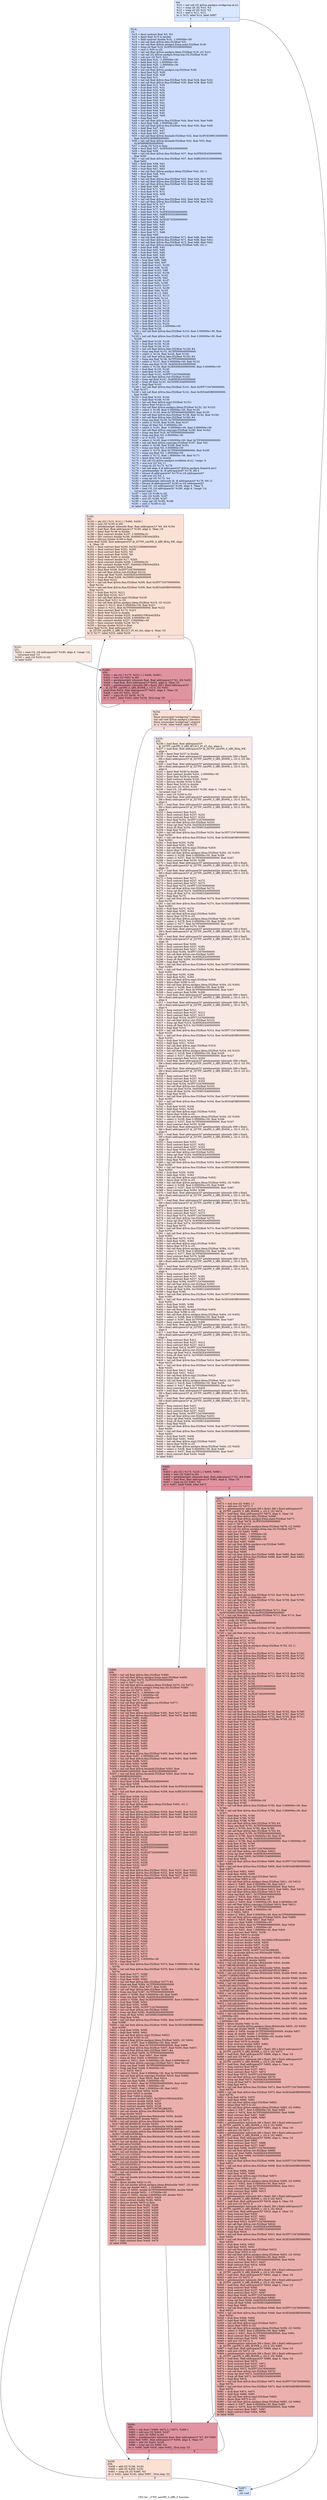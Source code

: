digraph "CFG for '_Z7FF_calcPfS_S_iiffS_f' function" {
	label="CFG for '_Z7FF_calcPfS_S_iiffS_f' function";

	Node0x5471ae0 [shape=record,color="#3d50c3ff", style=filled, fillcolor="#abc8fd70",label="{%9:\l  %10 = tail call i32 @llvm.amdgcn.workgroup.id.x()\l  %11 = icmp ult i32 %10, %3\l  %12 = icmp slt i32 %10, %3\l  %13 = and i1 %11, %12\l  br i1 %13, label %14, label %997\l|{<s0>T|<s1>F}}"];
	Node0x5471ae0:s0 -> Node0x5471950;
	Node0x5471ae0:s1 -> Node0x54725d0;
	Node0x5471950 [shape=record,color="#3d50c3ff", style=filled, fillcolor="#8fb1fe70",label="{%14:\l14:                                               \l  %15 = fmul contract float %5, %5\l  %16 = fpext float %15 to double\l  %17 = fadd contract double %16, -1.000000e+00\l  %18 = tail call float @llvm.fabs.f32(float %5)\l  %19 = tail call float @llvm.amdgcn.frexp.mant.f32(float %18)\l  %20 = fcmp olt float %19, 0x3FE5555560000000\l  %21 = zext i1 %20 to i32\l  %22 = tail call float @llvm.amdgcn.ldexp.f32(float %19, i32 %21)\l  %23 = tail call i32 @llvm.amdgcn.frexp.exp.i32.f32(float %18)\l  %24 = sub nsw i32 %23, %21\l  %25 = fadd float %22, -1.000000e+00\l  %26 = fadd float %22, 1.000000e+00\l  %27 = fadd float %26, -1.000000e+00\l  %28 = fsub float %22, %27\l  %29 = tail call float @llvm.amdgcn.rcp.f32(float %26)\l  %30 = fmul float %25, %29\l  %31 = fmul float %26, %30\l  %32 = fneg float %31\l  %33 = tail call float @llvm.fma.f32(float %30, float %26, float %32)\l  %34 = tail call float @llvm.fma.f32(float %30, float %28, float %33)\l  %35 = fadd float %31, %34\l  %36 = fsub float %35, %31\l  %37 = fsub float %34, %36\l  %38 = fsub float %25, %35\l  %39 = fsub float %25, %38\l  %40 = fsub float %39, %35\l  %41 = fsub float %40, %37\l  %42 = fadd float %38, %41\l  %43 = fmul float %29, %42\l  %44 = fadd float %30, %43\l  %45 = fsub float %44, %30\l  %46 = fsub float %43, %45\l  %47 = fmul float %44, %44\l  %48 = fneg float %47\l  %49 = tail call float @llvm.fma.f32(float %44, float %44, float %48)\l  %50 = fmul float %46, 2.000000e+00\l  %51 = tail call float @llvm.fma.f32(float %44, float %50, float %49)\l  %52 = fadd float %47, %51\l  %53 = fsub float %52, %47\l  %54 = fsub float %51, %53\l  %55 = tail call float @llvm.fmuladd.f32(float %52, float 0x3FCED89C20000000,\l... float 0x3FD23E9880000000)\l  %56 = tail call float @llvm.fmuladd.f32(float %52, float %55, float\l... 0x3FD999BDE0000000)\l  %57 = sitofp i32 %24 to float\l  %58 = fmul float %57, 0x3FE62E4300000000\l  %59 = fneg float %58\l  %60 = tail call float @llvm.fma.f32(float %57, float 0x3FE62E4300000000,\l... float %59)\l  %61 = tail call float @llvm.fma.f32(float %57, float 0xBE205C6100000000,\l... float %60)\l  %62 = fadd float %58, %61\l  %63 = fsub float %62, %58\l  %64 = fsub float %61, %63\l  %65 = tail call float @llvm.amdgcn.ldexp.f32(float %44, i32 1)\l  %66 = fmul float %44, %52\l  %67 = fneg float %66\l  %68 = tail call float @llvm.fma.f32(float %52, float %44, float %67)\l  %69 = tail call float @llvm.fma.f32(float %52, float %46, float %68)\l  %70 = tail call float @llvm.fma.f32(float %54, float %44, float %69)\l  %71 = fadd float %66, %70\l  %72 = fsub float %71, %66\l  %73 = fsub float %70, %72\l  %74 = fmul float %52, %56\l  %75 = fneg float %74\l  %76 = tail call float @llvm.fma.f32(float %52, float %56, float %75)\l  %77 = tail call float @llvm.fma.f32(float %54, float %56, float %76)\l  %78 = fadd float %74, %77\l  %79 = fsub float %78, %74\l  %80 = fsub float %77, %79\l  %81 = fadd float %78, 0x3FE5555540000000\l  %82 = fadd float %81, 0xBFE5555540000000\l  %83 = fsub float %78, %82\l  %84 = fadd float %80, 0x3E2E720200000000\l  %85 = fadd float %84, %83\l  %86 = fadd float %81, %85\l  %87 = fsub float %86, %81\l  %88 = fsub float %85, %87\l  %89 = fmul float %71, %86\l  %90 = fneg float %89\l  %91 = tail call float @llvm.fma.f32(float %71, float %86, float %90)\l  %92 = tail call float @llvm.fma.f32(float %71, float %88, float %91)\l  %93 = tail call float @llvm.fma.f32(float %73, float %86, float %92)\l  %94 = tail call float @llvm.amdgcn.ldexp.f32(float %46, i32 1)\l  %95 = fadd float %89, %93\l  %96 = fsub float %95, %89\l  %97 = fsub float %93, %96\l  %98 = fadd float %65, %95\l  %99 = fsub float %98, %65\l  %100 = fsub float %95, %99\l  %101 = fadd float %94, %97\l  %102 = fadd float %101, %100\l  %103 = fadd float %98, %102\l  %104 = fsub float %103, %98\l  %105 = fsub float %102, %104\l  %106 = fadd float %62, %103\l  %107 = fsub float %106, %62\l  %108 = fsub float %106, %107\l  %109 = fsub float %62, %108\l  %110 = fsub float %103, %107\l  %111 = fadd float %110, %109\l  %112 = fadd float %64, %105\l  %113 = fsub float %112, %64\l  %114 = fsub float %112, %113\l  %115 = fsub float %64, %114\l  %116 = fsub float %105, %113\l  %117 = fadd float %116, %115\l  %118 = fadd float %112, %111\l  %119 = fadd float %106, %118\l  %120 = fsub float %119, %106\l  %121 = fsub float %118, %120\l  %122 = fadd float %117, %121\l  %123 = fadd float %119, %122\l  %124 = fsub float %123, %119\l  %125 = fsub float %122, %124\l  %126 = fmul float %123, 3.000000e+00\l  %127 = fneg float %126\l  %128 = tail call float @llvm.fma.f32(float %123, float 3.000000e+00, float\l... %127)\l  %129 = tail call float @llvm.fma.f32(float %125, float 3.000000e+00, float\l... %128)\l  %130 = fadd float %126, %129\l  %131 = fsub float %130, %126\l  %132 = fsub float %129, %131\l  %133 = tail call float @llvm.fabs.f32(float %126) #4\l  %134 = fcmp oeq float %133, 0x7FF0000000000000\l  %135 = select i1 %134, float %126, float %130\l  %136 = tail call float @llvm.fabs.f32(float %135) #4\l  %137 = fcmp oeq float %136, 0x7FF0000000000000\l  %138 = select i1 %137, float 0.000000e+00, float %132\l  %139 = fcmp oeq float %135, 0x40562E4300000000\l  %140 = select i1 %139, float 0x3EE0000000000000, float 0.000000e+00\l  %141 = fsub float %135, %140\l  %142 = fadd float %140, %138\l  %143 = fmul float %141, 0x3FF7154760000000\l  %144 = tail call float @llvm.rint.f32(float %143)\l  %145 = fcmp ogt float %141, 0x40562E4300000000\l  %146 = fcmp olt float %141, 0xC059D1DA00000000\l  %147 = fneg float %143\l  %148 = tail call float @llvm.fma.f32(float %141, float 0x3FF7154760000000,\l... float %147)\l  %149 = tail call float @llvm.fma.f32(float %141, float 0x3E54AE0BE0000000,\l... float %148)\l  %150 = fsub float %143, %144\l  %151 = fadd float %149, %150\l  %152 = tail call float @llvm.exp2.f32(float %151)\l  %153 = fptosi float %144 to i32\l  %154 = tail call float @llvm.amdgcn.ldexp.f32(float %152, i32 %153)\l  %155 = select i1 %146, float 0.000000e+00, float %154\l  %156 = select i1 %145, float 0x7FF0000000000000, float %155\l  %157 = tail call float @llvm.fma.f32(float %156, float %142, float %156)\l  %158 = tail call float @llvm.fabs.f32(float %156) #4\l  %159 = fcmp oeq float %158, 0x7FF0000000000000\l  %160 = select i1 %159, float %156, float %157\l  %161 = fcmp olt float %5, 0.000000e+00\l  %162 = select i1 %161, float -0.000000e+00, float 0.000000e+00\l  %163 = tail call float @llvm.copysign.f32(float %160, float %162)\l  %164 = fcmp oeq float %18, 0x7FF0000000000000\l  %165 = fcmp oeq float %5, 0.000000e+00\l  %166 = or i1 %165, %164\l  %167 = select i1 %165, float 0.000000e+00, float 0x7FF0000000000000\l  %168 = tail call float @llvm.copysign.f32(float %167, float %5)\l  %169 = select i1 %166, float %168, float %163\l  %170 = fcmp uno float %5, 0.000000e+00\l  %171 = select i1 %170, float 0x7FF8000000000000, float %169\l  %172 = fcmp oeq float %5, 1.000000e+00\l  %173 = select i1 %172, float 1.000000e+00, float %171\l  %174 = fpext float %8 to double\l  %175 = tail call i32 @llvm.amdgcn.workitem.id.x(), !range !4\l  %176 = mul nsw i32 %4, 11\l  %177 = icmp slt i32 %175, %176\l  %178 = tail call align 4 i8 addrspace(4)* @llvm.amdgcn.dispatch.ptr()\l  %179 = getelementptr i8, i8 addrspace(4)* %178, i64 4\l  %180 = bitcast i8 addrspace(4)* %179 to i16 addrspace(4)*\l  %181 = add nsw i32 %4, 1\l  %182 = icmp sgt i32 %175, %4\l  %183 = getelementptr inbounds i8, i8 addrspace(4)* %178, i64 12\l  %184 = bitcast i8 addrspace(4)* %183 to i32 addrspace(4)*\l  %185 = load i32, i32 addrspace(4)* %184, align 4, !tbaa !5\l  %186 = load i16, i16 addrspace(4)* %180, align 4, !range !14,\l... !invariant.load !15\l  %187 = zext i16 %186 to i32\l  %188 = udiv i32 %185, %187\l  %189 = mul i32 %188, %187\l  %190 = icmp ugt i32 %185, %189\l  %191 = zext i1 %190 to i32\l  br label %192\l}"];
	Node0x5471950 -> Node0x547db10;
	Node0x547db10 [shape=record,color="#3d50c3ff", style=filled, fillcolor="#f7b99e70",label="{%192:\l192:                                              \l  %193 = phi i32 [ %10, %14 ], [ %460, %458 ]\l  %194 = sext i32 %193 to i64\l  %195 = getelementptr inbounds float, float addrspace(1)* %0, i64 %194\l  %196 = load float, float addrspace(1)* %195, align 4, !tbaa !16\l  %197 = fpext float %196 to double\l  %198 = fmul contract double %197, 2.500000e-01\l  %199 = fdiv contract double %198, 0x400921FB54442EEA\l  %200 = fptrunc double %199 to float\l  store float %200, float addrspace(3)* @_ZZ7FF_calcPfS_S_iiffS_fE4q_WK, align\l... 4, !tbaa !16\l  %201 = fmul contract float %200, 0xC021256080000000\l  %202 = fmul contract float %201, %200\l  %203 = fmul contract float %202, %6\l  %204 = fmul contract float %203, %6\l  %205 = fpext float %204 to double\l  %206 = fmul contract double %17, %205\l  %207 = fmul contract double %206, 2.500000e-01\l  %208 = fdiv contract double %207, 0x400921FB54442EEA\l  %209 = fptrunc double %208 to float\l  %210 = fmul float %209, 0x3FF7154760000000\l  %211 = tail call float @llvm.rint.f32(float %210)\l  %212 = fcmp ogt float %209, 0x40562E4300000000\l  %213 = fcmp olt float %209, 0xC059D1DA00000000\l  %214 = fneg float %210\l  %215 = tail call float @llvm.fma.f32(float %209, float 0x3FF7154760000000,\l... float %214)\l  %216 = tail call float @llvm.fma.f32(float %209, float 0x3E54AE0BE0000000,\l... float %215)\l  %217 = fsub float %210, %211\l  %218 = fadd float %216, %217\l  %219 = tail call float @llvm.exp2.f32(float %218)\l  %220 = fptosi float %211 to i32\l  %221 = tail call float @llvm.amdgcn.ldexp.f32(float %219, i32 %220)\l  %222 = select i1 %213, float 0.000000e+00, float %221\l  %223 = select i1 %212, float 0x7FF0000000000000, float %222\l  %224 = fmul contract float %173, %223\l  %225 = fpext float %224 to double\l  %226 = fmul contract double %225, 0x400921FB54442EEA\l  %227 = fmul contract double %226, 4.000000e+00\l  %228 = fdiv contract double %227, 3.000000e+00\l  %229 = fmul contract double %228, %174\l  %230 = fptrunc double %229 to float\l  store float %230, float addrspace(3)*\l... @_ZZ7FF_calcPfS_S_iiffS_fE12C1_PI_43_rho, align 4, !tbaa !16\l  br i1 %177, label %231, label %234\l|{<s0>T|<s1>F}}"];
	Node0x547db10:s0 -> Node0x547e290;
	Node0x547db10:s1 -> Node0x547fe20;
	Node0x547e290 [shape=record,color="#3d50c3ff", style=filled, fillcolor="#efcebd70",label="{%231:\l231:                                              \l  %232 = load i16, i16 addrspace(4)* %180, align 4, !range !14,\l... !invariant.load !15\l  %233 = zext i16 %232 to i32\l  br label %450\l}"];
	Node0x547e290 -> Node0x5480c60;
	Node0x547fe20 [shape=record,color="#3d50c3ff", style=filled, fillcolor="#f7b99e70",label="{%234:\l234:                                              \l  fence syncscope(\"workgroup\") release\l  tail call void @llvm.amdgcn.s.barrier()\l  fence syncscope(\"workgroup\") acquire\l  br i1 %182, label %458, label %235\l|{<s0>T|<s1>F}}"];
	Node0x547fe20:s0 -> Node0x547dc10;
	Node0x547fe20:s1 -> Node0x5480ff0;
	Node0x5480ff0 [shape=record,color="#3d50c3ff", style=filled, fillcolor="#efcebd70",label="{%235:\l235:                                              \l  %236 = load float, float addrspace(3)*\l... @_ZZ7FF_calcPfS_S_iiffS_fE12C1_PI_43_rho, align 4\l  %237 = load float, float addrspace(3)* @_ZZ7FF_calcPfS_S_iiffS_fE4q_WK,\l... align 4\l  %238 = fpext float %237 to double\l  %239 = load float, float addrspace(3)* getelementptr inbounds ([66 x float],\l... [66 x float] addrspace(3)* @_ZZ7FF_calcPfS_S_iiffS_fE4WK_s, i32 0, i32 38),\l... align 8\l  %240 = load float, float addrspace(3)* getelementptr inbounds ([66 x float],\l... [66 x float] addrspace(3)* @_ZZ7FF_calcPfS_S_iiffS_fE4WK_s, i32 0, i32 5),\l... align 4\l  %241 = fpext float %240 to double\l  %242 = fmul contract double %241, 2.000000e+00\l  %243 = fpext float %239 to double\l  %244 = fadd contract double %242, %243\l  %245 = fptrunc double %244 to float\l  %246 = fpext float %245 to double\l  %247 = mul nsw i32 %193, %181\l  %248 = load i16, i16 addrspace(4)* %180, align 4, !range !14,\l... !invariant.load !15\l  %249 = zext i16 %248 to i32\l  %250 = load float, float addrspace(3)* getelementptr inbounds ([66 x float],\l... [66 x float] addrspace(3)* @_ZZ7FF_calcPfS_S_iiffS_fE4WK_s, i32 0, i32 33),\l... align 4\l  %251 = load float, float addrspace(3)* getelementptr inbounds ([66 x float],\l... [66 x float] addrspace(3)* @_ZZ7FF_calcPfS_S_iiffS_fE4WK_s, i32 0, i32 39),\l... align 4\l  %252 = fneg contract float %251\l  %253 = fmul contract float %237, %252\l  %254 = fmul contract float %237, %253\l  %255 = fmul float %254, 0x3FF7154760000000\l  %256 = tail call float @llvm.rint.f32(float %255)\l  %257 = fcmp ogt float %254, 0x40562E4300000000\l  %258 = fcmp olt float %254, 0xC059D1DA00000000\l  %259 = fneg float %255\l  %260 = tail call float @llvm.fma.f32(float %254, float 0x3FF7154760000000,\l... float %259)\l  %261 = tail call float @llvm.fma.f32(float %254, float 0x3E54AE0BE0000000,\l... float %260)\l  %262 = fsub float %255, %256\l  %263 = fadd float %261, %262\l  %264 = tail call float @llvm.exp2.f32(float %263)\l  %265 = fptosi float %256 to i32\l  %266 = tail call float @llvm.amdgcn.ldexp.f32(float %264, i32 %265)\l  %267 = select i1 %258, float 0.000000e+00, float %266\l  %268 = select i1 %257, float 0x7FF0000000000000, float %267\l  %269 = fmul contract float %250, %268\l  %270 = load float, float addrspace(3)* getelementptr inbounds ([66 x float],\l... [66 x float] addrspace(3)* @_ZZ7FF_calcPfS_S_iiffS_fE4WK_s, i32 0, i32 0),\l... align 16\l  %271 = load float, float addrspace(3)* getelementptr inbounds ([66 x float],\l... [66 x float] addrspace(3)* @_ZZ7FF_calcPfS_S_iiffS_fE4WK_s, i32 0, i32 6),\l... align 8\l  %272 = fneg contract float %271\l  %273 = fmul contract float %237, %272\l  %274 = fmul contract float %237, %273\l  %275 = fmul float %274, 0x3FF7154760000000\l  %276 = tail call float @llvm.rint.f32(float %275)\l  %277 = fcmp ogt float %274, 0x40562E4300000000\l  %278 = fcmp olt float %274, 0xC059D1DA00000000\l  %279 = fneg float %275\l  %280 = tail call float @llvm.fma.f32(float %274, float 0x3FF7154760000000,\l... float %279)\l  %281 = tail call float @llvm.fma.f32(float %274, float 0x3E54AE0BE0000000,\l... float %280)\l  %282 = fsub float %275, %276\l  %283 = fadd float %281, %282\l  %284 = tail call float @llvm.exp2.f32(float %283)\l  %285 = fptosi float %276 to i32\l  %286 = tail call float @llvm.amdgcn.ldexp.f32(float %284, i32 %285)\l  %287 = select i1 %278, float 0.000000e+00, float %286\l  %288 = select i1 %277, float 0x7FF0000000000000, float %287\l  %289 = fmul contract float %270, %288\l  %290 = load float, float addrspace(3)* getelementptr inbounds ([66 x float],\l... [66 x float] addrspace(3)* @_ZZ7FF_calcPfS_S_iiffS_fE4WK_s, i32 0, i32 34),\l... align 8\l  %291 = load float, float addrspace(3)* getelementptr inbounds ([66 x float],\l... [66 x float] addrspace(3)* @_ZZ7FF_calcPfS_S_iiffS_fE4WK_s, i32 0, i32 40),\l... align 16\l  %292 = fneg contract float %291\l  %293 = fmul contract float %237, %292\l  %294 = fmul contract float %237, %293\l  %295 = fmul float %294, 0x3FF7154760000000\l  %296 = tail call float @llvm.rint.f32(float %295)\l  %297 = fcmp ogt float %294, 0x40562E4300000000\l  %298 = fcmp olt float %294, 0xC059D1DA00000000\l  %299 = fneg float %295\l  %300 = tail call float @llvm.fma.f32(float %294, float 0x3FF7154760000000,\l... float %299)\l  %301 = tail call float @llvm.fma.f32(float %294, float 0x3E54AE0BE0000000,\l... float %300)\l  %302 = fsub float %295, %296\l  %303 = fadd float %301, %302\l  %304 = tail call float @llvm.exp2.f32(float %303)\l  %305 = fptosi float %296 to i32\l  %306 = tail call float @llvm.amdgcn.ldexp.f32(float %304, i32 %305)\l  %307 = select i1 %298, float 0.000000e+00, float %306\l  %308 = select i1 %297, float 0x7FF0000000000000, float %307\l  %309 = fmul contract float %290, %308\l  %310 = load float, float addrspace(3)* getelementptr inbounds ([66 x float],\l... [66 x float] addrspace(3)* @_ZZ7FF_calcPfS_S_iiffS_fE4WK_s, i32 0, i32 1),\l... align 4\l  %311 = load float, float addrspace(3)* getelementptr inbounds ([66 x float],\l... [66 x float] addrspace(3)* @_ZZ7FF_calcPfS_S_iiffS_fE4WK_s, i32 0, i32 7),\l... align 4\l  %312 = fneg contract float %311\l  %313 = fmul contract float %237, %312\l  %314 = fmul contract float %237, %313\l  %315 = fmul float %314, 0x3FF7154760000000\l  %316 = tail call float @llvm.rint.f32(float %315)\l  %317 = fcmp ogt float %314, 0x40562E4300000000\l  %318 = fcmp olt float %314, 0xC059D1DA00000000\l  %319 = fneg float %315\l  %320 = tail call float @llvm.fma.f32(float %314, float 0x3FF7154760000000,\l... float %319)\l  %321 = tail call float @llvm.fma.f32(float %314, float 0x3E54AE0BE0000000,\l... float %320)\l  %322 = fsub float %315, %316\l  %323 = fadd float %321, %322\l  %324 = tail call float @llvm.exp2.f32(float %323)\l  %325 = fptosi float %316 to i32\l  %326 = tail call float @llvm.amdgcn.ldexp.f32(float %324, i32 %325)\l  %327 = select i1 %318, float 0.000000e+00, float %326\l  %328 = select i1 %317, float 0x7FF0000000000000, float %327\l  %329 = fmul contract float %310, %328\l  %330 = load float, float addrspace(3)* getelementptr inbounds ([66 x float],\l... [66 x float] addrspace(3)* @_ZZ7FF_calcPfS_S_iiffS_fE4WK_s, i32 0, i32 35),\l... align 4\l  %331 = load float, float addrspace(3)* getelementptr inbounds ([66 x float],\l... [66 x float] addrspace(3)* @_ZZ7FF_calcPfS_S_iiffS_fE4WK_s, i32 0, i32 41),\l... align 4\l  %332 = fneg contract float %331\l  %333 = fmul contract float %237, %332\l  %334 = fmul contract float %237, %333\l  %335 = fmul float %334, 0x3FF7154760000000\l  %336 = tail call float @llvm.rint.f32(float %335)\l  %337 = fcmp ogt float %334, 0x40562E4300000000\l  %338 = fcmp olt float %334, 0xC059D1DA00000000\l  %339 = fneg float %335\l  %340 = tail call float @llvm.fma.f32(float %334, float 0x3FF7154760000000,\l... float %339)\l  %341 = tail call float @llvm.fma.f32(float %334, float 0x3E54AE0BE0000000,\l... float %340)\l  %342 = fsub float %335, %336\l  %343 = fadd float %341, %342\l  %344 = tail call float @llvm.exp2.f32(float %343)\l  %345 = fptosi float %336 to i32\l  %346 = tail call float @llvm.amdgcn.ldexp.f32(float %344, i32 %345)\l  %347 = select i1 %338, float 0.000000e+00, float %346\l  %348 = select i1 %337, float 0x7FF0000000000000, float %347\l  %349 = fmul contract float %330, %348\l  %350 = load float, float addrspace(3)* getelementptr inbounds ([66 x float],\l... [66 x float] addrspace(3)* @_ZZ7FF_calcPfS_S_iiffS_fE4WK_s, i32 0, i32 2),\l... align 8\l  %351 = load float, float addrspace(3)* getelementptr inbounds ([66 x float],\l... [66 x float] addrspace(3)* @_ZZ7FF_calcPfS_S_iiffS_fE4WK_s, i32 0, i32 8),\l... align 16\l  %352 = fneg contract float %351\l  %353 = fmul contract float %237, %352\l  %354 = fmul contract float %237, %353\l  %355 = fmul float %354, 0x3FF7154760000000\l  %356 = tail call float @llvm.rint.f32(float %355)\l  %357 = fcmp ogt float %354, 0x40562E4300000000\l  %358 = fcmp olt float %354, 0xC059D1DA00000000\l  %359 = fneg float %355\l  %360 = tail call float @llvm.fma.f32(float %354, float 0x3FF7154760000000,\l... float %359)\l  %361 = tail call float @llvm.fma.f32(float %354, float 0x3E54AE0BE0000000,\l... float %360)\l  %362 = fsub float %355, %356\l  %363 = fadd float %361, %362\l  %364 = tail call float @llvm.exp2.f32(float %363)\l  %365 = fptosi float %356 to i32\l  %366 = tail call float @llvm.amdgcn.ldexp.f32(float %364, i32 %365)\l  %367 = select i1 %358, float 0.000000e+00, float %366\l  %368 = select i1 %357, float 0x7FF0000000000000, float %367\l  %369 = fmul contract float %350, %368\l  %370 = load float, float addrspace(3)* getelementptr inbounds ([66 x float],\l... [66 x float] addrspace(3)* @_ZZ7FF_calcPfS_S_iiffS_fE4WK_s, i32 0, i32 36),\l... align 16\l  %371 = load float, float addrspace(3)* getelementptr inbounds ([66 x float],\l... [66 x float] addrspace(3)* @_ZZ7FF_calcPfS_S_iiffS_fE4WK_s, i32 0, i32 42),\l... align 8\l  %372 = fneg contract float %371\l  %373 = fmul contract float %237, %372\l  %374 = fmul contract float %237, %373\l  %375 = fmul float %374, 0x3FF7154760000000\l  %376 = tail call float @llvm.rint.f32(float %375)\l  %377 = fcmp ogt float %374, 0x40562E4300000000\l  %378 = fcmp olt float %374, 0xC059D1DA00000000\l  %379 = fneg float %375\l  %380 = tail call float @llvm.fma.f32(float %374, float 0x3FF7154760000000,\l... float %379)\l  %381 = tail call float @llvm.fma.f32(float %374, float 0x3E54AE0BE0000000,\l... float %380)\l  %382 = fsub float %375, %376\l  %383 = fadd float %381, %382\l  %384 = tail call float @llvm.exp2.f32(float %383)\l  %385 = fptosi float %376 to i32\l  %386 = tail call float @llvm.amdgcn.ldexp.f32(float %384, i32 %385)\l  %387 = select i1 %378, float 0.000000e+00, float %386\l  %388 = select i1 %377, float 0x7FF0000000000000, float %387\l  %389 = fmul contract float %370, %388\l  %390 = load float, float addrspace(3)* getelementptr inbounds ([66 x float],\l... [66 x float] addrspace(3)* @_ZZ7FF_calcPfS_S_iiffS_fE4WK_s, i32 0, i32 3),\l... align 4\l  %391 = load float, float addrspace(3)* getelementptr inbounds ([66 x float],\l... [66 x float] addrspace(3)* @_ZZ7FF_calcPfS_S_iiffS_fE4WK_s, i32 0, i32 9),\l... align 4\l  %392 = fneg contract float %391\l  %393 = fmul contract float %237, %392\l  %394 = fmul contract float %237, %393\l  %395 = fmul float %394, 0x3FF7154760000000\l  %396 = tail call float @llvm.rint.f32(float %395)\l  %397 = fcmp ogt float %394, 0x40562E4300000000\l  %398 = fcmp olt float %394, 0xC059D1DA00000000\l  %399 = fneg float %395\l  %400 = tail call float @llvm.fma.f32(float %394, float 0x3FF7154760000000,\l... float %399)\l  %401 = tail call float @llvm.fma.f32(float %394, float 0x3E54AE0BE0000000,\l... float %400)\l  %402 = fsub float %395, %396\l  %403 = fadd float %401, %402\l  %404 = tail call float @llvm.exp2.f32(float %403)\l  %405 = fptosi float %396 to i32\l  %406 = tail call float @llvm.amdgcn.ldexp.f32(float %404, i32 %405)\l  %407 = select i1 %398, float 0.000000e+00, float %406\l  %408 = select i1 %397, float 0x7FF0000000000000, float %407\l  %409 = fmul contract float %390, %408\l  %410 = load float, float addrspace(3)* getelementptr inbounds ([66 x float],\l... [66 x float] addrspace(3)* @_ZZ7FF_calcPfS_S_iiffS_fE4WK_s, i32 0, i32 37),\l... align 4\l  %411 = load float, float addrspace(3)* getelementptr inbounds ([66 x float],\l... [66 x float] addrspace(3)* @_ZZ7FF_calcPfS_S_iiffS_fE4WK_s, i32 0, i32 43),\l... align 4\l  %412 = fneg contract float %411\l  %413 = fmul contract float %237, %412\l  %414 = fmul contract float %237, %413\l  %415 = fmul float %414, 0x3FF7154760000000\l  %416 = tail call float @llvm.rint.f32(float %415)\l  %417 = fcmp ogt float %414, 0x40562E4300000000\l  %418 = fcmp olt float %414, 0xC059D1DA00000000\l  %419 = fneg float %415\l  %420 = tail call float @llvm.fma.f32(float %414, float 0x3FF7154760000000,\l... float %419)\l  %421 = tail call float @llvm.fma.f32(float %414, float 0x3E54AE0BE0000000,\l... float %420)\l  %422 = fsub float %415, %416\l  %423 = fadd float %421, %422\l  %424 = tail call float @llvm.exp2.f32(float %423)\l  %425 = fptosi float %416 to i32\l  %426 = tail call float @llvm.amdgcn.ldexp.f32(float %424, i32 %425)\l  %427 = select i1 %418, float 0.000000e+00, float %426\l  %428 = select i1 %417, float 0x7FF0000000000000, float %427\l  %429 = fmul contract float %410, %428\l  %430 = load float, float addrspace(3)* getelementptr inbounds ([66 x float],\l... [66 x float] addrspace(3)* @_ZZ7FF_calcPfS_S_iiffS_fE4WK_s, i32 0, i32 4),\l... align 16\l  %431 = load float, float addrspace(3)* getelementptr inbounds ([66 x float],\l... [66 x float] addrspace(3)* @_ZZ7FF_calcPfS_S_iiffS_fE4WK_s, i32 0, i32 10),\l... align 8\l  %432 = fneg contract float %431\l  %433 = fmul contract float %237, %432\l  %434 = fmul contract float %237, %433\l  %435 = fmul float %434, 0x3FF7154760000000\l  %436 = tail call float @llvm.rint.f32(float %435)\l  %437 = fcmp ogt float %434, 0x40562E4300000000\l  %438 = fcmp olt float %434, 0xC059D1DA00000000\l  %439 = fneg float %435\l  %440 = tail call float @llvm.fma.f32(float %434, float 0x3FF7154760000000,\l... float %439)\l  %441 = tail call float @llvm.fma.f32(float %434, float 0x3E54AE0BE0000000,\l... float %440)\l  %442 = fsub float %435, %436\l  %443 = fadd float %441, %442\l  %444 = tail call float @llvm.exp2.f32(float %443)\l  %445 = fptosi float %436 to i32\l  %446 = tail call float @llvm.amdgcn.ldexp.f32(float %444, i32 %445)\l  %447 = select i1 %438, float 0.000000e+00, float %446\l  %448 = select i1 %437, float 0x7FF0000000000000, float %447\l  %449 = fmul contract float %430, %448\l  br label %462\l}"];
	Node0x5480ff0 -> Node0x548b870;
	Node0x5480c60 [shape=record,color="#b70d28ff", style=filled, fillcolor="#b70d2870",label="{%450:\l450:                                              \l  %451 = phi i32 [ %175, %231 ], [ %456, %450 ]\l  %452 = sext i32 %451 to i64\l  %453 = getelementptr inbounds float, float addrspace(1)* %1, i64 %452\l  %454 = load float, float addrspace(1)* %453, align 4, !tbaa !16\l  %455 = getelementptr inbounds [66 x float], [66 x float] addrspace(3)*\l... @_ZZ7FF_calcPfS_S_iiffS_fE4WK_s, i32 0, i32 %451\l  store float %454, float addrspace(3)* %455, align 4, !tbaa !16\l  %456 = add i32 %451, %233\l  %457 = icmp slt i32 %456, %176\l  br i1 %457, label %450, label %234, !llvm.loop !20\l|{<s0>T|<s1>F}}"];
	Node0x5480c60:s0 -> Node0x5480c60;
	Node0x5480c60:s1 -> Node0x547fe20;
	Node0x547dc10 [shape=record,color="#3d50c3ff", style=filled, fillcolor="#f7b99e70",label="{%458:\l458:                                              \l  %459 = add i32 %188, %193\l  %460 = add i32 %459, %191\l  %461 = icmp slt i32 %460, %3\l  br i1 %461, label %192, label %997, !llvm.loop !22\l|{<s0>T|<s1>F}}"];
	Node0x547dc10:s0 -> Node0x547db10;
	Node0x547dc10:s1 -> Node0x54725d0;
	Node0x548b870 [shape=record,color="#b70d28ff", style=filled, fillcolor="#b70d2870",label="{%462:\l462:                                              \l  %463 = phi i32 [ %175, %235 ], [ %995, %990 ]\l  %464 = sext i32 %463 to i64\l  %465 = getelementptr inbounds float, float addrspace(1)* %2, i64 %464\l  %466 = load float, float addrspace(1)* %465, align 4, !tbaa !16\l  %467 = icmp eq i32 %463, %4\l  br i1 %467, label %468, label %672\l|{<s0>T|<s1>F}}"];
	Node0x548b870:s0 -> Node0x548c620;
	Node0x548b870:s1 -> Node0x548c6b0;
	Node0x548c620 [shape=record,color="#3d50c3ff", style=filled, fillcolor="#d24b4070",label="{%468:\l468:                                              \l  %469 = tail call float @llvm.fabs.f32(float %466)\l  %470 = tail call float @llvm.amdgcn.frexp.mant.f32(float %469)\l  %471 = fcmp olt float %470, 0x3FE5555560000000\l  %472 = zext i1 %471 to i32\l  %473 = tail call float @llvm.amdgcn.ldexp.f32(float %470, i32 %472)\l  %474 = tail call i32 @llvm.amdgcn.frexp.exp.i32.f32(float %469)\l  %475 = sub nsw i32 %474, %472\l  %476 = fadd float %473, -1.000000e+00\l  %477 = fadd float %473, 1.000000e+00\l  %478 = fadd float %477, -1.000000e+00\l  %479 = fsub float %473, %478\l  %480 = tail call float @llvm.amdgcn.rcp.f32(float %477)\l  %481 = fmul float %476, %480\l  %482 = fmul float %477, %481\l  %483 = fneg float %482\l  %484 = tail call float @llvm.fma.f32(float %481, float %477, float %483)\l  %485 = tail call float @llvm.fma.f32(float %481, float %479, float %484)\l  %486 = fadd float %482, %485\l  %487 = fsub float %486, %482\l  %488 = fsub float %485, %487\l  %489 = fsub float %476, %486\l  %490 = fsub float %476, %489\l  %491 = fsub float %490, %486\l  %492 = fsub float %491, %488\l  %493 = fadd float %489, %492\l  %494 = fmul float %480, %493\l  %495 = fadd float %481, %494\l  %496 = fsub float %495, %481\l  %497 = fsub float %494, %496\l  %498 = fmul float %495, %495\l  %499 = fneg float %498\l  %500 = tail call float @llvm.fma.f32(float %495, float %495, float %499)\l  %501 = fmul float %497, 2.000000e+00\l  %502 = tail call float @llvm.fma.f32(float %495, float %501, float %500)\l  %503 = fadd float %498, %502\l  %504 = fsub float %503, %498\l  %505 = fsub float %502, %504\l  %506 = tail call float @llvm.fmuladd.f32(float %503, float\l... 0x3FCED89C20000000, float 0x3FD23E9880000000)\l  %507 = tail call float @llvm.fmuladd.f32(float %503, float %506, float\l... 0x3FD999BDE0000000)\l  %508 = sitofp i32 %475 to float\l  %509 = fmul float %508, 0x3FE62E4300000000\l  %510 = fneg float %509\l  %511 = tail call float @llvm.fma.f32(float %508, float 0x3FE62E4300000000,\l... float %510)\l  %512 = tail call float @llvm.fma.f32(float %508, float 0xBE205C6100000000,\l... float %511)\l  %513 = fadd float %509, %512\l  %514 = fsub float %513, %509\l  %515 = fsub float %512, %514\l  %516 = tail call float @llvm.amdgcn.ldexp.f32(float %495, i32 1)\l  %517 = fmul float %495, %503\l  %518 = fneg float %517\l  %519 = tail call float @llvm.fma.f32(float %503, float %495, float %518)\l  %520 = tail call float @llvm.fma.f32(float %503, float %497, float %519)\l  %521 = tail call float @llvm.fma.f32(float %505, float %495, float %520)\l  %522 = fadd float %517, %521\l  %523 = fsub float %522, %517\l  %524 = fsub float %521, %523\l  %525 = fmul float %503, %507\l  %526 = fneg float %525\l  %527 = tail call float @llvm.fma.f32(float %503, float %507, float %526)\l  %528 = tail call float @llvm.fma.f32(float %505, float %507, float %527)\l  %529 = fadd float %525, %528\l  %530 = fsub float %529, %525\l  %531 = fsub float %528, %530\l  %532 = fadd float %529, 0x3FE5555540000000\l  %533 = fadd float %532, 0xBFE5555540000000\l  %534 = fsub float %529, %533\l  %535 = fadd float %531, 0x3E2E720200000000\l  %536 = fadd float %535, %534\l  %537 = fadd float %532, %536\l  %538 = fsub float %537, %532\l  %539 = fsub float %536, %538\l  %540 = fmul float %522, %537\l  %541 = fneg float %540\l  %542 = tail call float @llvm.fma.f32(float %522, float %537, float %541)\l  %543 = tail call float @llvm.fma.f32(float %522, float %539, float %542)\l  %544 = tail call float @llvm.fma.f32(float %524, float %537, float %543)\l  %545 = tail call float @llvm.amdgcn.ldexp.f32(float %497, i32 1)\l  %546 = fadd float %540, %544\l  %547 = fsub float %546, %540\l  %548 = fsub float %544, %547\l  %549 = fadd float %516, %546\l  %550 = fsub float %549, %516\l  %551 = fsub float %546, %550\l  %552 = fadd float %545, %548\l  %553 = fadd float %552, %551\l  %554 = fadd float %549, %553\l  %555 = fsub float %554, %549\l  %556 = fsub float %553, %555\l  %557 = fadd float %513, %554\l  %558 = fsub float %557, %513\l  %559 = fsub float %557, %558\l  %560 = fsub float %513, %559\l  %561 = fsub float %554, %558\l  %562 = fadd float %561, %560\l  %563 = fadd float %515, %556\l  %564 = fsub float %563, %515\l  %565 = fsub float %563, %564\l  %566 = fsub float %515, %565\l  %567 = fsub float %556, %564\l  %568 = fadd float %567, %566\l  %569 = fadd float %563, %562\l  %570 = fadd float %557, %569\l  %571 = fsub float %570, %557\l  %572 = fsub float %569, %571\l  %573 = fadd float %568, %572\l  %574 = fadd float %570, %573\l  %575 = fsub float %574, %570\l  %576 = fsub float %573, %575\l  %577 = fmul float %574, 3.000000e+00\l  %578 = fneg float %577\l  %579 = tail call float @llvm.fma.f32(float %574, float 3.000000e+00, float\l... %578)\l  %580 = tail call float @llvm.fma.f32(float %576, float 3.000000e+00, float\l... %579)\l  %581 = fadd float %577, %580\l  %582 = fsub float %581, %577\l  %583 = fsub float %580, %582\l  %584 = tail call float @llvm.fabs.f32(float %577) #4\l  %585 = fcmp oeq float %584, 0x7FF0000000000000\l  %586 = select i1 %585, float %577, float %581\l  %587 = tail call float @llvm.fabs.f32(float %586) #4\l  %588 = fcmp oeq float %587, 0x7FF0000000000000\l  %589 = select i1 %588, float 0.000000e+00, float %583\l  %590 = fcmp oeq float %586, 0x40562E4300000000\l  %591 = select i1 %590, float 0x3EE0000000000000, float 0.000000e+00\l  %592 = fsub float %586, %591\l  %593 = fadd float %591, %589\l  %594 = fmul float %592, 0x3FF7154760000000\l  %595 = tail call float @llvm.rint.f32(float %594)\l  %596 = fcmp ogt float %592, 0x40562E4300000000\l  %597 = fcmp olt float %592, 0xC059D1DA00000000\l  %598 = fneg float %594\l  %599 = tail call float @llvm.fma.f32(float %592, float 0x3FF7154760000000,\l... float %598)\l  %600 = tail call float @llvm.fma.f32(float %592, float 0x3E54AE0BE0000000,\l... float %599)\l  %601 = fsub float %594, %595\l  %602 = fadd float %600, %601\l  %603 = tail call float @llvm.exp2.f32(float %602)\l  %604 = fptosi float %595 to i32\l  %605 = tail call float @llvm.amdgcn.ldexp.f32(float %603, i32 %604)\l  %606 = select i1 %597, float 0.000000e+00, float %605\l  %607 = select i1 %596, float 0x7FF0000000000000, float %606\l  %608 = tail call float @llvm.fma.f32(float %607, float %593, float %607)\l  %609 = tail call float @llvm.fabs.f32(float %607) #4\l  %610 = fcmp oeq float %609, 0x7FF0000000000000\l  %611 = select i1 %610, float %607, float %608\l  %612 = fcmp olt float %466, 0.000000e+00\l  %613 = select i1 %612, float -0.000000e+00, float 0.000000e+00\l  %614 = tail call float @llvm.copysign.f32(float %611, float %613)\l  %615 = fcmp oeq float %469, 0x7FF0000000000000\l  %616 = fcmp oeq float %466, 0.000000e+00\l  %617 = or i1 %616, %615\l  %618 = select i1 %616, float 0.000000e+00, float 0x7FF0000000000000\l  %619 = tail call float @llvm.copysign.f32(float %618, float %466)\l  %620 = select i1 %617, float %619, float %614\l  %621 = fcmp uno float %466, 0.000000e+00\l  %622 = select i1 %621, float 0x7FF8000000000000, float %620\l  %623 = fcmp oeq float %466, 1.000000e+00\l  %624 = select i1 %623, float 1.000000e+00, float %622\l  %625 = fmul contract float %624, %236\l  %626 = fpext float %625 to double\l  %627 = fpext float %466 to double\l  %628 = fmul contract double %627, 0xC00921FB54442EEA\l  %629 = fmul contract double %628, %627\l  %630 = fmul contract double %629, %238\l  %631 = fmul contract double %630, %238\l  %632 = fmul double %631, 0x3FF71547652B82FE\l  %633 = tail call double @llvm.rint.f64(double %632)\l  %634 = fneg double %633\l  %635 = tail call double @llvm.fma.f64(double %634, double\l... 0x3FE62E42FEFA39EF, double %631)\l  %636 = tail call double @llvm.fma.f64(double %634, double\l... 0x3C7ABC9E3B39803F, double %635)\l  %637 = tail call double @llvm.fma.f64(double %636, double\l... 0x3E5ADE156A5DCB37, double 0x3E928AF3FCA7AB0C)\l  %638 = tail call double @llvm.fma.f64(double %636, double %637, double\l... 0x3EC71DEE623FDE64)\l  %639 = tail call double @llvm.fma.f64(double %636, double %638, double\l... 0x3EFA01997C89E6B0)\l  %640 = tail call double @llvm.fma.f64(double %636, double %639, double\l... 0x3F2A01A014761F6E)\l  %641 = tail call double @llvm.fma.f64(double %636, double %640, double\l... 0x3F56C16C1852B7B0)\l  %642 = tail call double @llvm.fma.f64(double %636, double %641, double\l... 0x3F81111111122322)\l  %643 = tail call double @llvm.fma.f64(double %636, double %642, double\l... 0x3FA55555555502A1)\l  %644 = tail call double @llvm.fma.f64(double %636, double %643, double\l... 0x3FC5555555555511)\l  %645 = tail call double @llvm.fma.f64(double %636, double %644, double\l... 0x3FE000000000000B)\l  %646 = tail call double @llvm.fma.f64(double %636, double %645, double\l... 1.000000e+00)\l  %647 = tail call double @llvm.fma.f64(double %636, double %646, double\l... 1.000000e+00)\l  %648 = fptosi double %633 to i32\l  %649 = tail call double @llvm.amdgcn.ldexp.f64(double %647, i32 %648)\l  %650 = fcmp ogt double %631, 1.024000e+03\l  %651 = select i1 %650, double 0x7FF0000000000000, double %649\l  %652 = fcmp olt double %631, -1.075000e+03\l  %653 = select i1 %652, double 0.000000e+00, double %651\l  %654 = fmul contract double %653, %626\l  %655 = fsub contract double %246, %654\l  %656 = fptrunc double %655 to float\l  %657 = fadd contract float %269, %656\l  %658 = fadd contract float %657, %289\l  %659 = fadd contract float %289, %658\l  %660 = fadd contract float %659, %309\l  %661 = fadd contract float %660, %329\l  %662 = fadd contract float %329, %661\l  %663 = fadd contract float %662, %349\l  %664 = fadd contract float %663, %369\l  %665 = fadd contract float %369, %664\l  %666 = fadd contract float %665, %389\l  %667 = fadd contract float %666, %409\l  %668 = fadd contract float %409, %667\l  %669 = fadd contract float %668, %429\l  %670 = fadd contract float %669, %449\l  %671 = fadd contract float %449, %670\l  br label %990\l}"];
	Node0x548c620 -> Node0x548c2d0;
	Node0x548c6b0 [shape=record,color="#3d50c3ff", style=filled, fillcolor="#d24b4070",label="{%672:\l672:                                              \l  %673 = mul nsw i32 %463, 11\l  %674 = add nsw i32 %673, 5\l  %675 = getelementptr inbounds [66 x float], [66 x float] addrspace(3)*\l... @_ZZ7FF_calcPfS_S_iiffS_fE4WK_s, i32 0, i32 %674\l  %676 = load float, float addrspace(3)* %675, align 4, !tbaa !16\l  %677 = tail call float @llvm.fabs.f32(float %466)\l  %678 = tail call float @llvm.amdgcn.frexp.mant.f32(float %677)\l  %679 = fcmp olt float %678, 0x3FE5555560000000\l  %680 = zext i1 %679 to i32\l  %681 = tail call float @llvm.amdgcn.ldexp.f32(float %678, i32 %680)\l  %682 = tail call i32 @llvm.amdgcn.frexp.exp.i32.f32(float %677)\l  %683 = sub nsw i32 %682, %680\l  %684 = fadd float %681, -1.000000e+00\l  %685 = fadd float %681, 1.000000e+00\l  %686 = fadd float %685, -1.000000e+00\l  %687 = fsub float %681, %686\l  %688 = tail call float @llvm.amdgcn.rcp.f32(float %685)\l  %689 = fmul float %684, %688\l  %690 = fmul float %685, %689\l  %691 = fneg float %690\l  %692 = tail call float @llvm.fma.f32(float %689, float %685, float %691)\l  %693 = tail call float @llvm.fma.f32(float %689, float %687, float %692)\l  %694 = fadd float %690, %693\l  %695 = fsub float %694, %690\l  %696 = fsub float %693, %695\l  %697 = fsub float %684, %694\l  %698 = fsub float %684, %697\l  %699 = fsub float %698, %694\l  %700 = fsub float %699, %696\l  %701 = fadd float %697, %700\l  %702 = fmul float %688, %701\l  %703 = fadd float %689, %702\l  %704 = fsub float %703, %689\l  %705 = fsub float %702, %704\l  %706 = fmul float %703, %703\l  %707 = fneg float %706\l  %708 = tail call float @llvm.fma.f32(float %703, float %703, float %707)\l  %709 = fmul float %705, 2.000000e+00\l  %710 = tail call float @llvm.fma.f32(float %703, float %709, float %708)\l  %711 = fadd float %706, %710\l  %712 = fsub float %711, %706\l  %713 = fsub float %710, %712\l  %714 = tail call float @llvm.fmuladd.f32(float %711, float\l... 0x3FCED89C20000000, float 0x3FD23E9880000000)\l  %715 = tail call float @llvm.fmuladd.f32(float %711, float %714, float\l... 0x3FD999BDE0000000)\l  %716 = sitofp i32 %683 to float\l  %717 = fmul float %716, 0x3FE62E4300000000\l  %718 = fneg float %717\l  %719 = tail call float @llvm.fma.f32(float %716, float 0x3FE62E4300000000,\l... float %718)\l  %720 = tail call float @llvm.fma.f32(float %716, float 0xBE205C6100000000,\l... float %719)\l  %721 = fadd float %717, %720\l  %722 = fsub float %721, %717\l  %723 = fsub float %720, %722\l  %724 = tail call float @llvm.amdgcn.ldexp.f32(float %703, i32 1)\l  %725 = fmul float %703, %711\l  %726 = fneg float %725\l  %727 = tail call float @llvm.fma.f32(float %711, float %703, float %726)\l  %728 = tail call float @llvm.fma.f32(float %711, float %705, float %727)\l  %729 = tail call float @llvm.fma.f32(float %713, float %703, float %728)\l  %730 = fadd float %725, %729\l  %731 = fsub float %730, %725\l  %732 = fsub float %729, %731\l  %733 = fmul float %711, %715\l  %734 = fneg float %733\l  %735 = tail call float @llvm.fma.f32(float %711, float %715, float %734)\l  %736 = tail call float @llvm.fma.f32(float %713, float %715, float %735)\l  %737 = fadd float %733, %736\l  %738 = fsub float %737, %733\l  %739 = fsub float %736, %738\l  %740 = fadd float %737, 0x3FE5555540000000\l  %741 = fadd float %740, 0xBFE5555540000000\l  %742 = fsub float %737, %741\l  %743 = fadd float %739, 0x3E2E720200000000\l  %744 = fadd float %743, %742\l  %745 = fadd float %740, %744\l  %746 = fsub float %745, %740\l  %747 = fsub float %744, %746\l  %748 = fmul float %730, %745\l  %749 = fneg float %748\l  %750 = tail call float @llvm.fma.f32(float %730, float %745, float %749)\l  %751 = tail call float @llvm.fma.f32(float %730, float %747, float %750)\l  %752 = tail call float @llvm.fma.f32(float %732, float %745, float %751)\l  %753 = tail call float @llvm.amdgcn.ldexp.f32(float %705, i32 1)\l  %754 = fadd float %748, %752\l  %755 = fsub float %754, %748\l  %756 = fsub float %752, %755\l  %757 = fadd float %724, %754\l  %758 = fsub float %757, %724\l  %759 = fsub float %754, %758\l  %760 = fadd float %753, %756\l  %761 = fadd float %760, %759\l  %762 = fadd float %757, %761\l  %763 = fsub float %762, %757\l  %764 = fsub float %761, %763\l  %765 = fadd float %721, %762\l  %766 = fsub float %765, %721\l  %767 = fsub float %765, %766\l  %768 = fsub float %721, %767\l  %769 = fsub float %762, %766\l  %770 = fadd float %769, %768\l  %771 = fadd float %723, %764\l  %772 = fsub float %771, %723\l  %773 = fsub float %771, %772\l  %774 = fsub float %723, %773\l  %775 = fsub float %764, %772\l  %776 = fadd float %775, %774\l  %777 = fadd float %771, %770\l  %778 = fadd float %765, %777\l  %779 = fsub float %778, %765\l  %780 = fsub float %777, %779\l  %781 = fadd float %776, %780\l  %782 = fadd float %778, %781\l  %783 = fsub float %782, %778\l  %784 = fsub float %781, %783\l  %785 = fmul float %782, 3.000000e+00\l  %786 = fneg float %785\l  %787 = tail call float @llvm.fma.f32(float %782, float 3.000000e+00, float\l... %786)\l  %788 = tail call float @llvm.fma.f32(float %784, float 3.000000e+00, float\l... %787)\l  %789 = fadd float %785, %788\l  %790 = fsub float %789, %785\l  %791 = fsub float %788, %790\l  %792 = tail call float @llvm.fabs.f32(float %785) #4\l  %793 = fcmp oeq float %792, 0x7FF0000000000000\l  %794 = select i1 %793, float %785, float %789\l  %795 = tail call float @llvm.fabs.f32(float %794) #4\l  %796 = fcmp oeq float %795, 0x7FF0000000000000\l  %797 = select i1 %796, float 0.000000e+00, float %791\l  %798 = fcmp oeq float %794, 0x40562E4300000000\l  %799 = select i1 %798, float 0x3EE0000000000000, float 0.000000e+00\l  %800 = fsub float %794, %799\l  %801 = fadd float %799, %797\l  %802 = fmul float %800, 0x3FF7154760000000\l  %803 = tail call float @llvm.rint.f32(float %802)\l  %804 = fcmp ogt float %800, 0x40562E4300000000\l  %805 = fcmp olt float %800, 0xC059D1DA00000000\l  %806 = fneg float %802\l  %807 = tail call float @llvm.fma.f32(float %800, float 0x3FF7154760000000,\l... float %806)\l  %808 = tail call float @llvm.fma.f32(float %800, float 0x3E54AE0BE0000000,\l... float %807)\l  %809 = fsub float %802, %803\l  %810 = fadd float %808, %809\l  %811 = tail call float @llvm.exp2.f32(float %810)\l  %812 = fptosi float %803 to i32\l  %813 = tail call float @llvm.amdgcn.ldexp.f32(float %811, i32 %812)\l  %814 = select i1 %805, float 0.000000e+00, float %813\l  %815 = select i1 %804, float 0x7FF0000000000000, float %814\l  %816 = tail call float @llvm.fma.f32(float %815, float %801, float %815)\l  %817 = tail call float @llvm.fabs.f32(float %815) #4\l  %818 = fcmp oeq float %817, 0x7FF0000000000000\l  %819 = select i1 %818, float %815, float %816\l  %820 = fcmp olt float %466, 0.000000e+00\l  %821 = select i1 %820, float -0.000000e+00, float 0.000000e+00\l  %822 = tail call float @llvm.copysign.f32(float %819, float %821)\l  %823 = fcmp oeq float %677, 0x7FF0000000000000\l  %824 = fcmp oeq float %466, 0.000000e+00\l  %825 = or i1 %824, %823\l  %826 = select i1 %824, float 0.000000e+00, float 0x7FF0000000000000\l  %827 = tail call float @llvm.copysign.f32(float %826, float %466)\l  %828 = select i1 %825, float %827, float %822\l  %829 = fcmp uno float %466, 0.000000e+00\l  %830 = select i1 %829, float 0x7FF8000000000000, float %828\l  %831 = fcmp oeq float %466, 1.000000e+00\l  %832 = select i1 %831, float 1.000000e+00, float %830\l  %833 = fmul contract float %832, %236\l  %834 = fpext float %833 to double\l  %835 = fpext float %466 to double\l  %836 = fmul contract double %835, 0xC00921FB54442EEA\l  %837 = fmul contract double %836, %835\l  %838 = fmul contract double %837, %238\l  %839 = fmul contract double %838, %238\l  %840 = fmul double %839, 0x3FF71547652B82FE\l  %841 = tail call double @llvm.rint.f64(double %840)\l  %842 = fneg double %841\l  %843 = tail call double @llvm.fma.f64(double %842, double\l... 0x3FE62E42FEFA39EF, double %839)\l  %844 = tail call double @llvm.fma.f64(double %842, double\l... 0x3C7ABC9E3B39803F, double %843)\l  %845 = tail call double @llvm.fma.f64(double %844, double\l... 0x3E5ADE156A5DCB37, double 0x3E928AF3FCA7AB0C)\l  %846 = tail call double @llvm.fma.f64(double %844, double %845, double\l... 0x3EC71DEE623FDE64)\l  %847 = tail call double @llvm.fma.f64(double %844, double %846, double\l... 0x3EFA01997C89E6B0)\l  %848 = tail call double @llvm.fma.f64(double %844, double %847, double\l... 0x3F2A01A014761F6E)\l  %849 = tail call double @llvm.fma.f64(double %844, double %848, double\l... 0x3F56C16C1852B7B0)\l  %850 = tail call double @llvm.fma.f64(double %844, double %849, double\l... 0x3F81111111122322)\l  %851 = tail call double @llvm.fma.f64(double %844, double %850, double\l... 0x3FA55555555502A1)\l  %852 = tail call double @llvm.fma.f64(double %844, double %851, double\l... 0x3FC5555555555511)\l  %853 = tail call double @llvm.fma.f64(double %844, double %852, double\l... 0x3FE000000000000B)\l  %854 = tail call double @llvm.fma.f64(double %844, double %853, double\l... 1.000000e+00)\l  %855 = tail call double @llvm.fma.f64(double %844, double %854, double\l... 1.000000e+00)\l  %856 = fptosi double %841 to i32\l  %857 = tail call double @llvm.amdgcn.ldexp.f64(double %855, i32 %856)\l  %858 = fcmp ogt double %839, 1.024000e+03\l  %859 = select i1 %858, double 0x7FF0000000000000, double %857\l  %860 = fcmp olt double %839, -1.075000e+03\l  %861 = select i1 %860, double 0.000000e+00, double %859\l  %862 = fmul contract double %861, %834\l  %863 = fpext float %676 to double\l  %864 = fsub contract double %863, %862\l  %865 = fptrunc double %864 to float\l  %866 = getelementptr inbounds [66 x float], [66 x float] addrspace(3)*\l... @_ZZ7FF_calcPfS_S_iiffS_fE4WK_s, i32 0, i32 %673\l  %867 = load float, float addrspace(3)* %866, align 4, !tbaa !16\l  %868 = add nsw i32 %673, 6\l  %869 = getelementptr inbounds [66 x float], [66 x float] addrspace(3)*\l... @_ZZ7FF_calcPfS_S_iiffS_fE4WK_s, i32 0, i32 %868\l  %870 = load float, float addrspace(3)* %869, align 4, !tbaa !16\l  %871 = fneg contract float %870\l  %872 = fmul contract float %237, %871\l  %873 = fmul contract float %237, %872\l  %874 = fmul float %873, 0x3FF7154760000000\l  %875 = tail call float @llvm.rint.f32(float %874)\l  %876 = fcmp ogt float %873, 0x40562E4300000000\l  %877 = fcmp olt float %873, 0xC059D1DA00000000\l  %878 = fneg float %874\l  %879 = tail call float @llvm.fma.f32(float %873, float 0x3FF7154760000000,\l... float %878)\l  %880 = tail call float @llvm.fma.f32(float %873, float 0x3E54AE0BE0000000,\l... float %879)\l  %881 = fsub float %874, %875\l  %882 = fadd float %880, %881\l  %883 = tail call float @llvm.exp2.f32(float %882)\l  %884 = fptosi float %875 to i32\l  %885 = tail call float @llvm.amdgcn.ldexp.f32(float %883, i32 %884)\l  %886 = select i1 %877, float 0.000000e+00, float %885\l  %887 = select i1 %876, float 0x7FF0000000000000, float %886\l  %888 = fmul contract float %867, %887\l  %889 = fadd contract float %888, %865\l  %890 = add nsw i32 %673, 1\l  %891 = getelementptr inbounds [66 x float], [66 x float] addrspace(3)*\l... @_ZZ7FF_calcPfS_S_iiffS_fE4WK_s, i32 0, i32 %890\l  %892 = load float, float addrspace(3)* %891, align 4, !tbaa !16\l  %893 = add nsw i32 %673, 7\l  %894 = getelementptr inbounds [66 x float], [66 x float] addrspace(3)*\l... @_ZZ7FF_calcPfS_S_iiffS_fE4WK_s, i32 0, i32 %893\l  %895 = load float, float addrspace(3)* %894, align 4, !tbaa !16\l  %896 = fneg contract float %895\l  %897 = fmul contract float %237, %896\l  %898 = fmul contract float %237, %897\l  %899 = fmul float %898, 0x3FF7154760000000\l  %900 = tail call float @llvm.rint.f32(float %899)\l  %901 = fcmp ogt float %898, 0x40562E4300000000\l  %902 = fcmp olt float %898, 0xC059D1DA00000000\l  %903 = fneg float %899\l  %904 = tail call float @llvm.fma.f32(float %898, float 0x3FF7154760000000,\l... float %903)\l  %905 = tail call float @llvm.fma.f32(float %898, float 0x3E54AE0BE0000000,\l... float %904)\l  %906 = fsub float %899, %900\l  %907 = fadd float %905, %906\l  %908 = tail call float @llvm.exp2.f32(float %907)\l  %909 = fptosi float %900 to i32\l  %910 = tail call float @llvm.amdgcn.ldexp.f32(float %908, i32 %909)\l  %911 = select i1 %902, float 0.000000e+00, float %910\l  %912 = select i1 %901, float 0x7FF0000000000000, float %911\l  %913 = fmul contract float %892, %912\l  %914 = fadd contract float %889, %913\l  %915 = add nsw i32 %673, 2\l  %916 = getelementptr inbounds [66 x float], [66 x float] addrspace(3)*\l... @_ZZ7FF_calcPfS_S_iiffS_fE4WK_s, i32 0, i32 %915\l  %917 = load float, float addrspace(3)* %916, align 4, !tbaa !16\l  %918 = add nsw i32 %673, 8\l  %919 = getelementptr inbounds [66 x float], [66 x float] addrspace(3)*\l... @_ZZ7FF_calcPfS_S_iiffS_fE4WK_s, i32 0, i32 %918\l  %920 = load float, float addrspace(3)* %919, align 4, !tbaa !16\l  %921 = fneg contract float %920\l  %922 = fmul contract float %237, %921\l  %923 = fmul contract float %237, %922\l  %924 = fmul float %923, 0x3FF7154760000000\l  %925 = tail call float @llvm.rint.f32(float %924)\l  %926 = fcmp ogt float %923, 0x40562E4300000000\l  %927 = fcmp olt float %923, 0xC059D1DA00000000\l  %928 = fneg float %924\l  %929 = tail call float @llvm.fma.f32(float %923, float 0x3FF7154760000000,\l... float %928)\l  %930 = tail call float @llvm.fma.f32(float %923, float 0x3E54AE0BE0000000,\l... float %929)\l  %931 = fsub float %924, %925\l  %932 = fadd float %930, %931\l  %933 = tail call float @llvm.exp2.f32(float %932)\l  %934 = fptosi float %925 to i32\l  %935 = tail call float @llvm.amdgcn.ldexp.f32(float %933, i32 %934)\l  %936 = select i1 %927, float 0.000000e+00, float %935\l  %937 = select i1 %926, float 0x7FF0000000000000, float %936\l  %938 = fmul contract float %917, %937\l  %939 = fadd contract float %914, %938\l  %940 = add nsw i32 %673, 3\l  %941 = getelementptr inbounds [66 x float], [66 x float] addrspace(3)*\l... @_ZZ7FF_calcPfS_S_iiffS_fE4WK_s, i32 0, i32 %940\l  %942 = load float, float addrspace(3)* %941, align 4, !tbaa !16\l  %943 = add nsw i32 %673, 9\l  %944 = getelementptr inbounds [66 x float], [66 x float] addrspace(3)*\l... @_ZZ7FF_calcPfS_S_iiffS_fE4WK_s, i32 0, i32 %943\l  %945 = load float, float addrspace(3)* %944, align 4, !tbaa !16\l  %946 = fneg contract float %945\l  %947 = fmul contract float %237, %946\l  %948 = fmul contract float %237, %947\l  %949 = fmul float %948, 0x3FF7154760000000\l  %950 = tail call float @llvm.rint.f32(float %949)\l  %951 = fcmp ogt float %948, 0x40562E4300000000\l  %952 = fcmp olt float %948, 0xC059D1DA00000000\l  %953 = fneg float %949\l  %954 = tail call float @llvm.fma.f32(float %948, float 0x3FF7154760000000,\l... float %953)\l  %955 = tail call float @llvm.fma.f32(float %948, float 0x3E54AE0BE0000000,\l... float %954)\l  %956 = fsub float %949, %950\l  %957 = fadd float %955, %956\l  %958 = tail call float @llvm.exp2.f32(float %957)\l  %959 = fptosi float %950 to i32\l  %960 = tail call float @llvm.amdgcn.ldexp.f32(float %958, i32 %959)\l  %961 = select i1 %952, float 0.000000e+00, float %960\l  %962 = select i1 %951, float 0x7FF0000000000000, float %961\l  %963 = fmul contract float %942, %962\l  %964 = fadd contract float %939, %963\l  %965 = add nsw i32 %673, 4\l  %966 = getelementptr inbounds [66 x float], [66 x float] addrspace(3)*\l... @_ZZ7FF_calcPfS_S_iiffS_fE4WK_s, i32 0, i32 %965\l  %967 = load float, float addrspace(3)* %966, align 4, !tbaa !16\l  %968 = add nsw i32 %673, 10\l  %969 = getelementptr inbounds [66 x float], [66 x float] addrspace(3)*\l... @_ZZ7FF_calcPfS_S_iiffS_fE4WK_s, i32 0, i32 %968\l  %970 = load float, float addrspace(3)* %969, align 4, !tbaa !16\l  %971 = fneg contract float %970\l  %972 = fmul contract float %237, %971\l  %973 = fmul contract float %237, %972\l  %974 = fmul float %973, 0x3FF7154760000000\l  %975 = tail call float @llvm.rint.f32(float %974)\l  %976 = fcmp ogt float %973, 0x40562E4300000000\l  %977 = fcmp olt float %973, 0xC059D1DA00000000\l  %978 = fneg float %974\l  %979 = tail call float @llvm.fma.f32(float %973, float 0x3FF7154760000000,\l... float %978)\l  %980 = tail call float @llvm.fma.f32(float %973, float 0x3E54AE0BE0000000,\l... float %979)\l  %981 = fsub float %974, %975\l  %982 = fadd float %980, %981\l  %983 = tail call float @llvm.exp2.f32(float %982)\l  %984 = fptosi float %975 to i32\l  %985 = tail call float @llvm.amdgcn.ldexp.f32(float %983, i32 %984)\l  %986 = select i1 %977, float 0.000000e+00, float %985\l  %987 = select i1 %976, float 0x7FF0000000000000, float %986\l  %988 = fmul contract float %967, %987\l  %989 = fadd contract float %964, %988\l  br label %990\l}"];
	Node0x548c6b0 -> Node0x548c2d0;
	Node0x548c2d0 [shape=record,color="#b70d28ff", style=filled, fillcolor="#b70d2870",label="{%990:\l990:                                              \l  %991 = phi float [ %989, %672 ], [ %671, %468 ]\l  %992 = add nsw i32 %463, %247\l  %993 = sext i32 %992 to i64\l  %994 = getelementptr inbounds float, float addrspace(1)* %7, i64 %993\l  store float %991, float addrspace(1)* %994, align 4, !tbaa !16\l  %995 = add i32 %463, %249\l  %996 = icmp sgt i32 %995, %4\l  br i1 %996, label %458, label %462, !llvm.loop !23\l|{<s0>T|<s1>F}}"];
	Node0x548c2d0:s0 -> Node0x547dc10;
	Node0x548c2d0:s1 -> Node0x548b870;
	Node0x54725d0 [shape=record,color="#3d50c3ff", style=filled, fillcolor="#abc8fd70",label="{%997:\l997:                                              \l  ret void\l}"];
}
